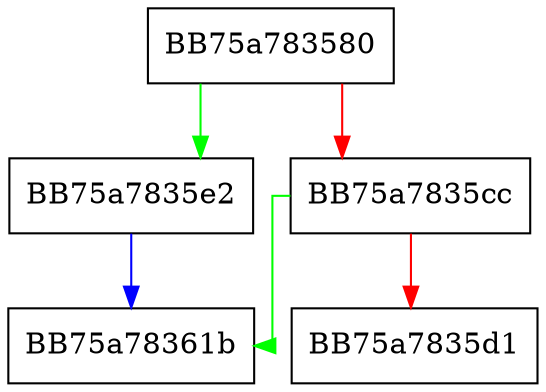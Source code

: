 digraph ReadEntry {
  node [shape="box"];
  graph [splines=ortho];
  BB75a783580 -> BB75a7835e2 [color="green"];
  BB75a783580 -> BB75a7835cc [color="red"];
  BB75a7835cc -> BB75a78361b [color="green"];
  BB75a7835cc -> BB75a7835d1 [color="red"];
  BB75a7835e2 -> BB75a78361b [color="blue"];
}